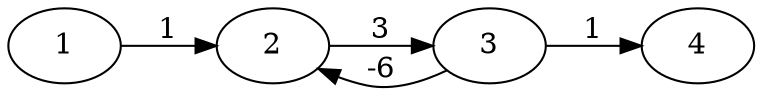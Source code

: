 digraph BST {
rankdir="LR";
1 -> 2[label="1"];
2 -> 3[label="3"];
3 -> 2[label="-6"];
3 -> 4[label="1"];
}

